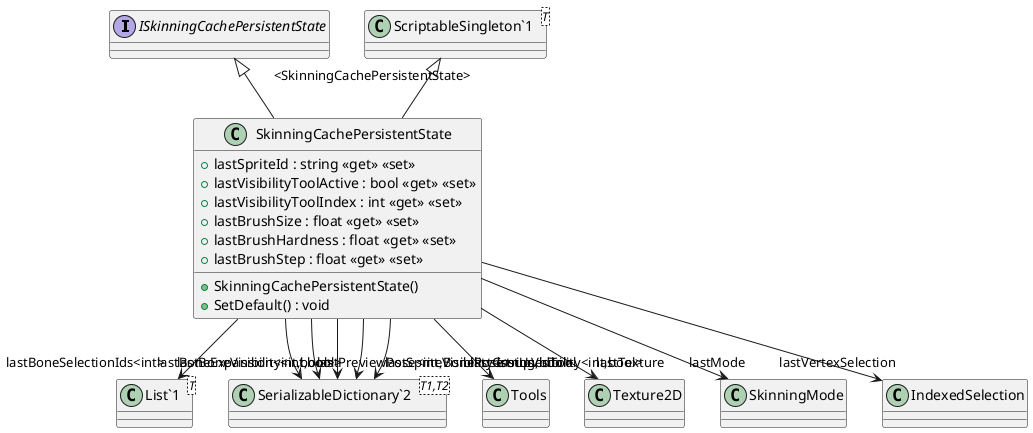 @startuml
interface ISkinningCachePersistentState {
}
class SkinningCachePersistentState {
    + SkinningCachePersistentState()
    + SetDefault() : void
    + lastSpriteId : string <<get>> <<set>>
    + lastVisibilityToolActive : bool <<get>> <<set>>
    + lastVisibilityToolIndex : int <<get>> <<set>>
    + lastBrushSize : float <<get>> <<set>>
    + lastBrushHardness : float <<get>> <<set>>
    + lastBrushStep : float <<get>> <<set>>
}
class "ScriptableSingleton`1"<T> {
}
class "List`1"<T> {
}
class "SerializableDictionary`2"<T1,T2> {
}
"ScriptableSingleton`1" "<SkinningCachePersistentState>" <|-- SkinningCachePersistentState
ISkinningCachePersistentState <|-- SkinningCachePersistentState
SkinningCachePersistentState --> "lastUsedTool" Tools
SkinningCachePersistentState --> "lastBoneSelectionIds<int>" "List`1"
SkinningCachePersistentState --> "lastTexture" Texture2D
SkinningCachePersistentState --> "lastPreviewPose<int,BonePose>" "SerializableDictionary`2"
SkinningCachePersistentState --> "lastBoneVisibility<int,bool>" "SerializableDictionary`2"
SkinningCachePersistentState --> "lastBoneExpansion<int,bool>" "SerializableDictionary`2"
SkinningCachePersistentState --> "lastSpriteVisibility<string,bool>" "SerializableDictionary`2"
SkinningCachePersistentState --> "lastGroupVisibility<int,bool>" "SerializableDictionary`2"
SkinningCachePersistentState --> "lastMode" SkinningMode
SkinningCachePersistentState --> "lastVertexSelection" IndexedSelection
@enduml
